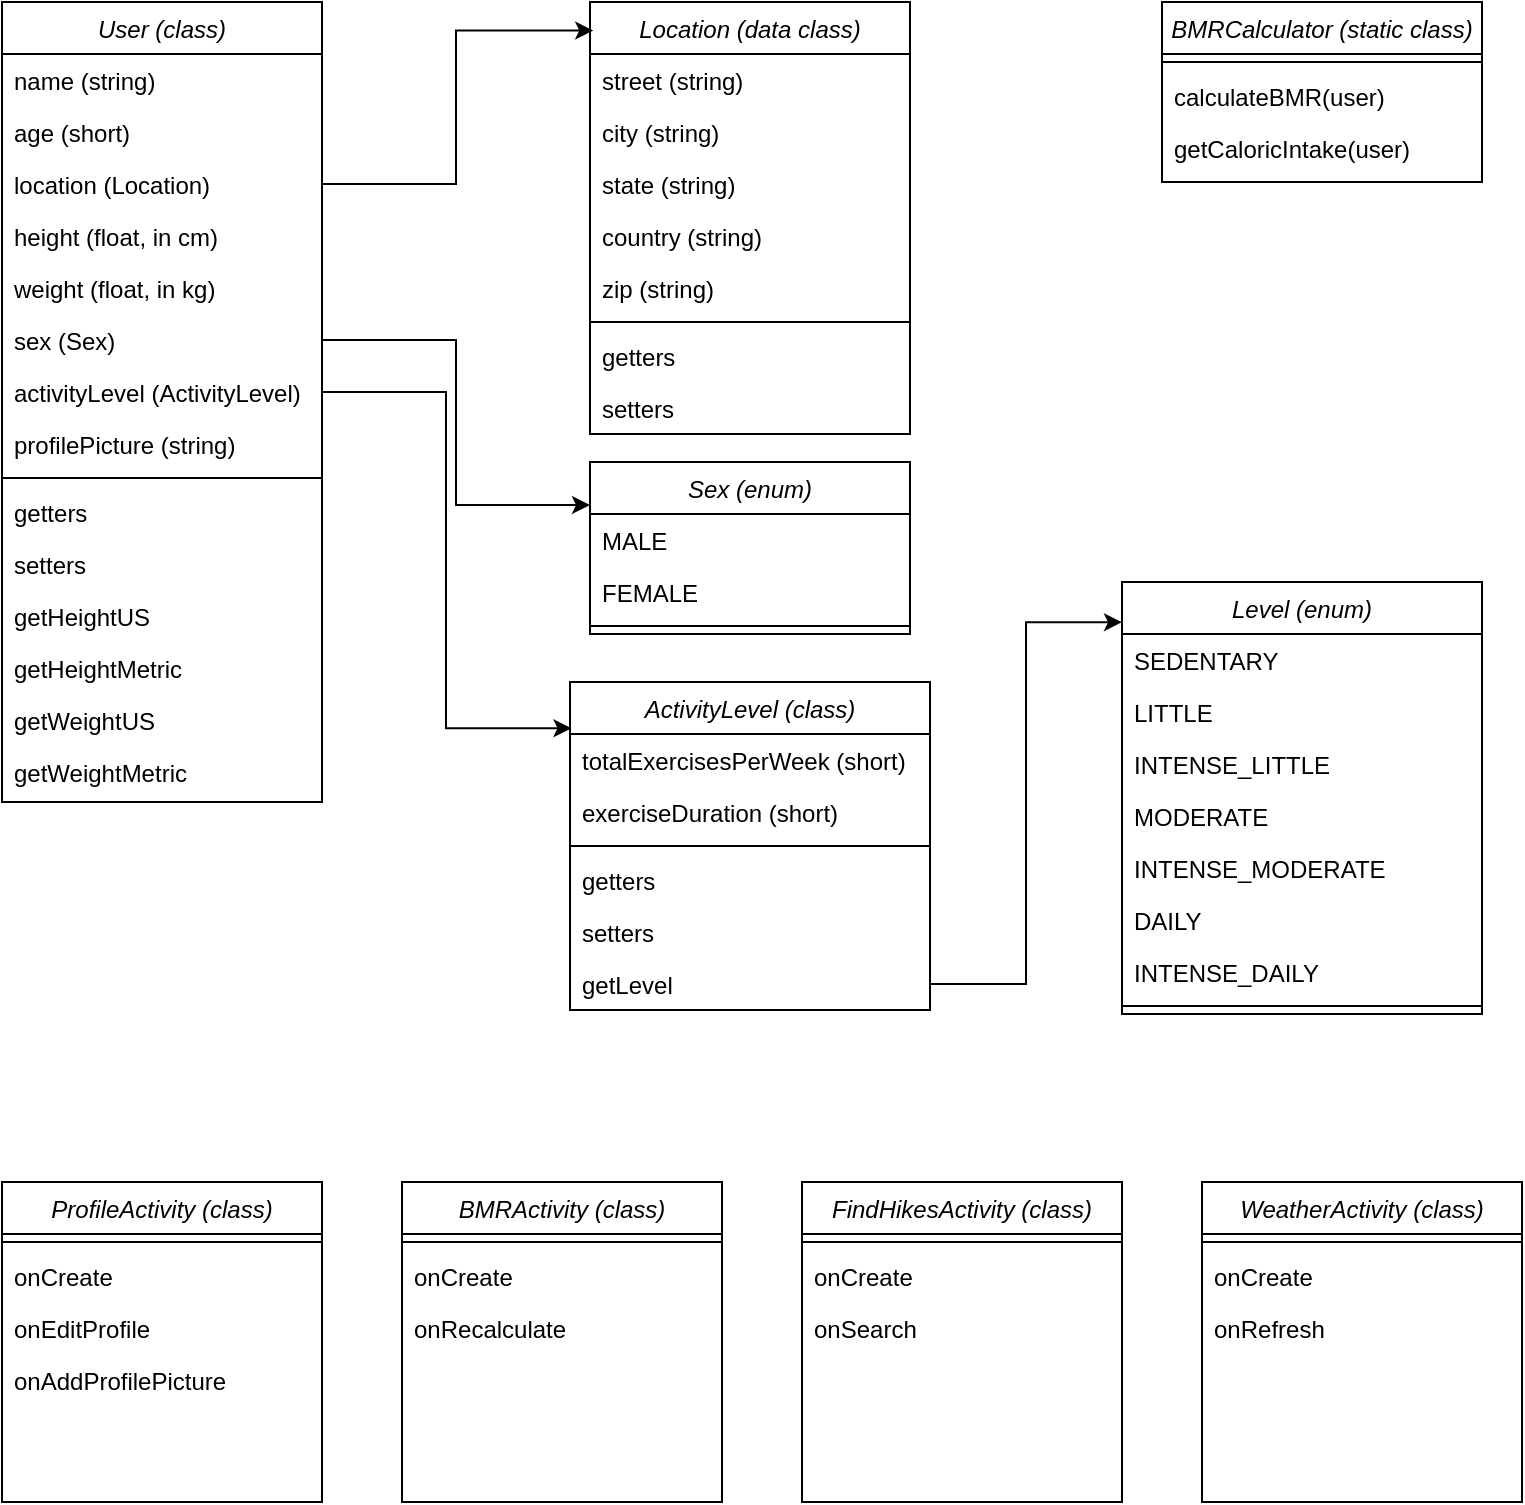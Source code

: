 <mxfile version="20.8.10" type="device"><diagram id="C5RBs43oDa-KdzZeNtuy" name="Page-1"><mxGraphModel dx="1036" dy="606" grid="1" gridSize="10" guides="1" tooltips="1" connect="1" arrows="1" fold="1" page="1" pageScale="1" pageWidth="827" pageHeight="1169" math="0" shadow="0"><root><mxCell id="WIyWlLk6GJQsqaUBKTNV-0"/><mxCell id="WIyWlLk6GJQsqaUBKTNV-1" parent="WIyWlLk6GJQsqaUBKTNV-0"/><mxCell id="-Car6sdh8GLNaql1QX-b-0" value="User (class)" style="swimlane;fontStyle=2;align=center;verticalAlign=top;childLayout=stackLayout;horizontal=1;startSize=26;horizontalStack=0;resizeParent=1;resizeLast=0;collapsible=1;marginBottom=0;rounded=0;shadow=0;strokeWidth=1;" parent="WIyWlLk6GJQsqaUBKTNV-1" vertex="1"><mxGeometry x="40" y="40" width="160" height="400" as="geometry"><mxRectangle x="220" y="120" width="160" height="26" as="alternateBounds"/></mxGeometry></mxCell><mxCell id="-Car6sdh8GLNaql1QX-b-1" value="name (string)" style="text;align=left;verticalAlign=top;spacingLeft=4;spacingRight=4;overflow=hidden;rotatable=0;points=[[0,0.5],[1,0.5]];portConstraint=eastwest;" parent="-Car6sdh8GLNaql1QX-b-0" vertex="1"><mxGeometry y="26" width="160" height="26" as="geometry"/></mxCell><mxCell id="-Car6sdh8GLNaql1QX-b-2" value="age (short)" style="text;align=left;verticalAlign=top;spacingLeft=4;spacingRight=4;overflow=hidden;rotatable=0;points=[[0,0.5],[1,0.5]];portConstraint=eastwest;rounded=0;shadow=0;html=0;" parent="-Car6sdh8GLNaql1QX-b-0" vertex="1"><mxGeometry y="52" width="160" height="26" as="geometry"/></mxCell><mxCell id="-Car6sdh8GLNaql1QX-b-3" value="location (Location)" style="text;align=left;verticalAlign=top;spacingLeft=4;spacingRight=4;overflow=hidden;rotatable=0;points=[[0,0.5],[1,0.5]];portConstraint=eastwest;rounded=0;shadow=0;html=0;" parent="-Car6sdh8GLNaql1QX-b-0" vertex="1"><mxGeometry y="78" width="160" height="26" as="geometry"/></mxCell><mxCell id="-Car6sdh8GLNaql1QX-b-6" value="height (float, in cm)" style="text;align=left;verticalAlign=top;spacingLeft=4;spacingRight=4;overflow=hidden;rotatable=0;points=[[0,0.5],[1,0.5]];portConstraint=eastwest;rounded=0;shadow=0;html=0;" parent="-Car6sdh8GLNaql1QX-b-0" vertex="1"><mxGeometry y="104" width="160" height="26" as="geometry"/></mxCell><mxCell id="-Car6sdh8GLNaql1QX-b-7" value="weight (float, in kg)" style="text;align=left;verticalAlign=top;spacingLeft=4;spacingRight=4;overflow=hidden;rotatable=0;points=[[0,0.5],[1,0.5]];portConstraint=eastwest;rounded=0;shadow=0;html=0;" parent="-Car6sdh8GLNaql1QX-b-0" vertex="1"><mxGeometry y="130" width="160" height="26" as="geometry"/></mxCell><mxCell id="-Car6sdh8GLNaql1QX-b-9" value="sex (Sex)" style="text;align=left;verticalAlign=top;spacingLeft=4;spacingRight=4;overflow=hidden;rotatable=0;points=[[0,0.5],[1,0.5]];portConstraint=eastwest;rounded=0;shadow=0;html=0;" parent="-Car6sdh8GLNaql1QX-b-0" vertex="1"><mxGeometry y="156" width="160" height="26" as="geometry"/></mxCell><mxCell id="-Car6sdh8GLNaql1QX-b-8" value="activityLevel (ActivityLevel)" style="text;align=left;verticalAlign=top;spacingLeft=4;spacingRight=4;overflow=hidden;rotatable=0;points=[[0,0.5],[1,0.5]];portConstraint=eastwest;rounded=0;shadow=0;html=0;" parent="-Car6sdh8GLNaql1QX-b-0" vertex="1"><mxGeometry y="182" width="160" height="26" as="geometry"/></mxCell><mxCell id="-Car6sdh8GLNaql1QX-b-10" value="profilePicture (string)" style="text;align=left;verticalAlign=top;spacingLeft=4;spacingRight=4;overflow=hidden;rotatable=0;points=[[0,0.5],[1,0.5]];portConstraint=eastwest;rounded=0;shadow=0;html=0;" parent="-Car6sdh8GLNaql1QX-b-0" vertex="1"><mxGeometry y="208" width="160" height="26" as="geometry"/></mxCell><mxCell id="-Car6sdh8GLNaql1QX-b-4" value="" style="line;html=1;strokeWidth=1;align=left;verticalAlign=middle;spacingTop=-1;spacingLeft=3;spacingRight=3;rotatable=0;labelPosition=right;points=[];portConstraint=eastwest;" parent="-Car6sdh8GLNaql1QX-b-0" vertex="1"><mxGeometry y="234" width="160" height="8" as="geometry"/></mxCell><mxCell id="-Car6sdh8GLNaql1QX-b-5" value="getters" style="text;align=left;verticalAlign=top;spacingLeft=4;spacingRight=4;overflow=hidden;rotatable=0;points=[[0,0.5],[1,0.5]];portConstraint=eastwest;" parent="-Car6sdh8GLNaql1QX-b-0" vertex="1"><mxGeometry y="242" width="160" height="26" as="geometry"/></mxCell><mxCell id="-Car6sdh8GLNaql1QX-b-11" value="setters" style="text;align=left;verticalAlign=top;spacingLeft=4;spacingRight=4;overflow=hidden;rotatable=0;points=[[0,0.5],[1,0.5]];portConstraint=eastwest;" parent="-Car6sdh8GLNaql1QX-b-0" vertex="1"><mxGeometry y="268" width="160" height="26" as="geometry"/></mxCell><mxCell id="-Car6sdh8GLNaql1QX-b-14" value="getHeightUS" style="text;align=left;verticalAlign=top;spacingLeft=4;spacingRight=4;overflow=hidden;rotatable=0;points=[[0,0.5],[1,0.5]];portConstraint=eastwest;" parent="-Car6sdh8GLNaql1QX-b-0" vertex="1"><mxGeometry y="294" width="160" height="26" as="geometry"/></mxCell><mxCell id="-Car6sdh8GLNaql1QX-b-39" value="getHeightMetric" style="text;align=left;verticalAlign=top;spacingLeft=4;spacingRight=4;overflow=hidden;rotatable=0;points=[[0,0.5],[1,0.5]];portConstraint=eastwest;" parent="-Car6sdh8GLNaql1QX-b-0" vertex="1"><mxGeometry y="320" width="160" height="26" as="geometry"/></mxCell><mxCell id="-Car6sdh8GLNaql1QX-b-40" value="getWeightUS" style="text;align=left;verticalAlign=top;spacingLeft=4;spacingRight=4;overflow=hidden;rotatable=0;points=[[0,0.5],[1,0.5]];portConstraint=eastwest;" parent="-Car6sdh8GLNaql1QX-b-0" vertex="1"><mxGeometry y="346" width="160" height="26" as="geometry"/></mxCell><mxCell id="-Car6sdh8GLNaql1QX-b-41" value="getWeightMetric" style="text;align=left;verticalAlign=top;spacingLeft=4;spacingRight=4;overflow=hidden;rotatable=0;points=[[0,0.5],[1,0.5]];portConstraint=eastwest;" parent="-Car6sdh8GLNaql1QX-b-0" vertex="1"><mxGeometry y="372" width="160" height="26" as="geometry"/></mxCell><mxCell id="-Car6sdh8GLNaql1QX-b-16" value="Sex (enum)" style="swimlane;fontStyle=2;align=center;verticalAlign=top;childLayout=stackLayout;horizontal=1;startSize=26;horizontalStack=0;resizeParent=1;resizeLast=0;collapsible=1;marginBottom=0;rounded=0;shadow=0;strokeWidth=1;" parent="WIyWlLk6GJQsqaUBKTNV-1" vertex="1"><mxGeometry x="334" y="270" width="160" height="86" as="geometry"><mxRectangle x="220" y="120" width="160" height="26" as="alternateBounds"/></mxGeometry></mxCell><mxCell id="-Car6sdh8GLNaql1QX-b-17" value="MALE" style="text;align=left;verticalAlign=top;spacingLeft=4;spacingRight=4;overflow=hidden;rotatable=0;points=[[0,0.5],[1,0.5]];portConstraint=eastwest;" parent="-Car6sdh8GLNaql1QX-b-16" vertex="1"><mxGeometry y="26" width="160" height="26" as="geometry"/></mxCell><mxCell id="-Car6sdh8GLNaql1QX-b-18" value="FEMALE" style="text;align=left;verticalAlign=top;spacingLeft=4;spacingRight=4;overflow=hidden;rotatable=0;points=[[0,0.5],[1,0.5]];portConstraint=eastwest;rounded=0;shadow=0;html=0;" parent="-Car6sdh8GLNaql1QX-b-16" vertex="1"><mxGeometry y="52" width="160" height="26" as="geometry"/></mxCell><mxCell id="-Car6sdh8GLNaql1QX-b-20" value="" style="line;html=1;strokeWidth=1;align=left;verticalAlign=middle;spacingTop=-1;spacingLeft=3;spacingRight=3;rotatable=0;labelPosition=right;points=[];portConstraint=eastwest;" parent="-Car6sdh8GLNaql1QX-b-16" vertex="1"><mxGeometry y="78" width="160" height="8" as="geometry"/></mxCell><mxCell id="-Car6sdh8GLNaql1QX-b-22" style="edgeStyle=orthogonalEdgeStyle;rounded=0;orthogonalLoop=1;jettySize=auto;html=1;exitX=1;exitY=0.5;exitDx=0;exitDy=0;entryX=0;entryY=0.25;entryDx=0;entryDy=0;" parent="WIyWlLk6GJQsqaUBKTNV-1" source="-Car6sdh8GLNaql1QX-b-9" target="-Car6sdh8GLNaql1QX-b-16" edge="1"><mxGeometry relative="1" as="geometry"/></mxCell><mxCell id="-Car6sdh8GLNaql1QX-b-23" value="Location (data class)" style="swimlane;fontStyle=2;align=center;verticalAlign=top;childLayout=stackLayout;horizontal=1;startSize=26;horizontalStack=0;resizeParent=1;resizeLast=0;collapsible=1;marginBottom=0;rounded=0;shadow=0;strokeWidth=1;" parent="WIyWlLk6GJQsqaUBKTNV-1" vertex="1"><mxGeometry x="334" y="40" width="160" height="216" as="geometry"><mxRectangle x="220" y="120" width="160" height="26" as="alternateBounds"/></mxGeometry></mxCell><mxCell id="-Car6sdh8GLNaql1QX-b-24" value="street (string)" style="text;align=left;verticalAlign=top;spacingLeft=4;spacingRight=4;overflow=hidden;rotatable=0;points=[[0,0.5],[1,0.5]];portConstraint=eastwest;" parent="-Car6sdh8GLNaql1QX-b-23" vertex="1"><mxGeometry y="26" width="160" height="26" as="geometry"/></mxCell><mxCell id="-Car6sdh8GLNaql1QX-b-25" value="city (string)" style="text;align=left;verticalAlign=top;spacingLeft=4;spacingRight=4;overflow=hidden;rotatable=0;points=[[0,0.5],[1,0.5]];portConstraint=eastwest;rounded=0;shadow=0;html=0;" parent="-Car6sdh8GLNaql1QX-b-23" vertex="1"><mxGeometry y="52" width="160" height="26" as="geometry"/></mxCell><mxCell id="-Car6sdh8GLNaql1QX-b-27" value="state (string)" style="text;align=left;verticalAlign=top;spacingLeft=4;spacingRight=4;overflow=hidden;rotatable=0;points=[[0,0.5],[1,0.5]];portConstraint=eastwest;rounded=0;shadow=0;html=0;" parent="-Car6sdh8GLNaql1QX-b-23" vertex="1"><mxGeometry y="78" width="160" height="26" as="geometry"/></mxCell><mxCell id="-Car6sdh8GLNaql1QX-b-28" value="country (string)" style="text;align=left;verticalAlign=top;spacingLeft=4;spacingRight=4;overflow=hidden;rotatable=0;points=[[0,0.5],[1,0.5]];portConstraint=eastwest;rounded=0;shadow=0;html=0;" parent="-Car6sdh8GLNaql1QX-b-23" vertex="1"><mxGeometry y="104" width="160" height="26" as="geometry"/></mxCell><mxCell id="-Car6sdh8GLNaql1QX-b-29" value="zip (string)" style="text;align=left;verticalAlign=top;spacingLeft=4;spacingRight=4;overflow=hidden;rotatable=0;points=[[0,0.5],[1,0.5]];portConstraint=eastwest;rounded=0;shadow=0;html=0;" parent="-Car6sdh8GLNaql1QX-b-23" vertex="1"><mxGeometry y="130" width="160" height="26" as="geometry"/></mxCell><mxCell id="-Car6sdh8GLNaql1QX-b-26" value="" style="line;html=1;strokeWidth=1;align=left;verticalAlign=middle;spacingTop=-1;spacingLeft=3;spacingRight=3;rotatable=0;labelPosition=right;points=[];portConstraint=eastwest;" parent="-Car6sdh8GLNaql1QX-b-23" vertex="1"><mxGeometry y="156" width="160" height="8" as="geometry"/></mxCell><mxCell id="-Car6sdh8GLNaql1QX-b-30" value="getters" style="text;align=left;verticalAlign=top;spacingLeft=4;spacingRight=4;overflow=hidden;rotatable=0;points=[[0,0.5],[1,0.5]];portConstraint=eastwest;rounded=0;shadow=0;html=0;" parent="-Car6sdh8GLNaql1QX-b-23" vertex="1"><mxGeometry y="164" width="160" height="26" as="geometry"/></mxCell><mxCell id="-Car6sdh8GLNaql1QX-b-31" value="setters" style="text;align=left;verticalAlign=top;spacingLeft=4;spacingRight=4;overflow=hidden;rotatable=0;points=[[0,0.5],[1,0.5]];portConstraint=eastwest;rounded=0;shadow=0;html=0;" parent="-Car6sdh8GLNaql1QX-b-23" vertex="1"><mxGeometry y="190" width="160" height="26" as="geometry"/></mxCell><mxCell id="-Car6sdh8GLNaql1QX-b-32" style="edgeStyle=orthogonalEdgeStyle;rounded=0;orthogonalLoop=1;jettySize=auto;html=1;exitX=1;exitY=0.5;exitDx=0;exitDy=0;entryX=0.01;entryY=0.066;entryDx=0;entryDy=0;entryPerimeter=0;" parent="WIyWlLk6GJQsqaUBKTNV-1" source="-Car6sdh8GLNaql1QX-b-3" target="-Car6sdh8GLNaql1QX-b-23" edge="1"><mxGeometry relative="1" as="geometry"/></mxCell><mxCell id="-Car6sdh8GLNaql1QX-b-33" value="BMRCalculator (static class)" style="swimlane;fontStyle=2;align=center;verticalAlign=top;childLayout=stackLayout;horizontal=1;startSize=26;horizontalStack=0;resizeParent=1;resizeLast=0;collapsible=1;marginBottom=0;rounded=0;shadow=0;strokeWidth=1;" parent="WIyWlLk6GJQsqaUBKTNV-1" vertex="1"><mxGeometry x="620" y="40" width="160" height="90" as="geometry"><mxRectangle x="220" y="120" width="160" height="26" as="alternateBounds"/></mxGeometry></mxCell><mxCell id="-Car6sdh8GLNaql1QX-b-37" value="" style="line;html=1;strokeWidth=1;align=left;verticalAlign=middle;spacingTop=-1;spacingLeft=3;spacingRight=3;rotatable=0;labelPosition=right;points=[];portConstraint=eastwest;" parent="-Car6sdh8GLNaql1QX-b-33" vertex="1"><mxGeometry y="26" width="160" height="8" as="geometry"/></mxCell><mxCell id="-Car6sdh8GLNaql1QX-b-38" value="calculateBMR(user)" style="text;align=left;verticalAlign=top;spacingLeft=4;spacingRight=4;overflow=hidden;rotatable=0;points=[[0,0.5],[1,0.5]];portConstraint=eastwest;" parent="-Car6sdh8GLNaql1QX-b-33" vertex="1"><mxGeometry y="34" width="160" height="26" as="geometry"/></mxCell><mxCell id="-Car6sdh8GLNaql1QX-b-42" value="getCaloricIntake(user)" style="text;align=left;verticalAlign=top;spacingLeft=4;spacingRight=4;overflow=hidden;rotatable=0;points=[[0,0.5],[1,0.5]];portConstraint=eastwest;" parent="-Car6sdh8GLNaql1QX-b-33" vertex="1"><mxGeometry y="60" width="160" height="26" as="geometry"/></mxCell><mxCell id="-Car6sdh8GLNaql1QX-b-43" value="ActivityLevel (class)" style="swimlane;fontStyle=2;align=center;verticalAlign=top;childLayout=stackLayout;horizontal=1;startSize=26;horizontalStack=0;resizeParent=1;resizeLast=0;collapsible=1;marginBottom=0;rounded=0;shadow=0;strokeWidth=1;" parent="WIyWlLk6GJQsqaUBKTNV-1" vertex="1"><mxGeometry x="324" y="380" width="180" height="164" as="geometry"><mxRectangle x="220" y="120" width="160" height="26" as="alternateBounds"/></mxGeometry></mxCell><mxCell id="-Car6sdh8GLNaql1QX-b-44" value="totalExercisesPerWeek (short)" style="text;align=left;verticalAlign=top;spacingLeft=4;spacingRight=4;overflow=hidden;rotatable=0;points=[[0,0.5],[1,0.5]];portConstraint=eastwest;" parent="-Car6sdh8GLNaql1QX-b-43" vertex="1"><mxGeometry y="26" width="180" height="26" as="geometry"/></mxCell><mxCell id="-Car6sdh8GLNaql1QX-b-50" value="exerciseDuration (short)" style="text;align=left;verticalAlign=top;spacingLeft=4;spacingRight=4;overflow=hidden;rotatable=0;points=[[0,0.5],[1,0.5]];portConstraint=eastwest;rounded=0;shadow=0;html=0;" parent="-Car6sdh8GLNaql1QX-b-43" vertex="1"><mxGeometry y="52" width="180" height="26" as="geometry"/></mxCell><mxCell id="-Car6sdh8GLNaql1QX-b-47" value="" style="line;html=1;strokeWidth=1;align=left;verticalAlign=middle;spacingTop=-1;spacingLeft=3;spacingRight=3;rotatable=0;labelPosition=right;points=[];portConstraint=eastwest;" parent="-Car6sdh8GLNaql1QX-b-43" vertex="1"><mxGeometry y="78" width="180" height="8" as="geometry"/></mxCell><mxCell id="-Car6sdh8GLNaql1QX-b-51" value="getters" style="text;align=left;verticalAlign=top;spacingLeft=4;spacingRight=4;overflow=hidden;rotatable=0;points=[[0,0.5],[1,0.5]];portConstraint=eastwest;rounded=0;shadow=0;html=0;" parent="-Car6sdh8GLNaql1QX-b-43" vertex="1"><mxGeometry y="86" width="180" height="26" as="geometry"/></mxCell><mxCell id="-Car6sdh8GLNaql1QX-b-52" value="setters" style="text;align=left;verticalAlign=top;spacingLeft=4;spacingRight=4;overflow=hidden;rotatable=0;points=[[0,0.5],[1,0.5]];portConstraint=eastwest;rounded=0;shadow=0;html=0;" parent="-Car6sdh8GLNaql1QX-b-43" vertex="1"><mxGeometry y="112" width="180" height="26" as="geometry"/></mxCell><mxCell id="ti4JxNZuM3j6aKJ5Z41s-14" value="getLevel" style="text;align=left;verticalAlign=top;spacingLeft=4;spacingRight=4;overflow=hidden;rotatable=0;points=[[0,0.5],[1,0.5]];portConstraint=eastwest;rounded=0;shadow=0;html=0;" vertex="1" parent="-Car6sdh8GLNaql1QX-b-43"><mxGeometry y="138" width="180" height="26" as="geometry"/></mxCell><mxCell id="-Car6sdh8GLNaql1QX-b-53" style="edgeStyle=orthogonalEdgeStyle;rounded=0;orthogonalLoop=1;jettySize=auto;html=1;exitX=1;exitY=0.5;exitDx=0;exitDy=0;entryX=0.004;entryY=0.141;entryDx=0;entryDy=0;entryPerimeter=0;" parent="WIyWlLk6GJQsqaUBKTNV-1" source="-Car6sdh8GLNaql1QX-b-8" target="-Car6sdh8GLNaql1QX-b-43" edge="1"><mxGeometry relative="1" as="geometry"/></mxCell><mxCell id="-Car6sdh8GLNaql1QX-b-54" value="ProfileActivity (class)" style="swimlane;fontStyle=2;align=center;verticalAlign=top;childLayout=stackLayout;horizontal=1;startSize=26;horizontalStack=0;resizeParent=1;resizeLast=0;collapsible=1;marginBottom=0;rounded=0;shadow=0;strokeWidth=1;" parent="WIyWlLk6GJQsqaUBKTNV-1" vertex="1"><mxGeometry x="40" y="630" width="160" height="160" as="geometry"><mxRectangle x="220" y="120" width="160" height="26" as="alternateBounds"/></mxGeometry></mxCell><mxCell id="-Car6sdh8GLNaql1QX-b-55" value="" style="line;html=1;strokeWidth=1;align=left;verticalAlign=middle;spacingTop=-1;spacingLeft=3;spacingRight=3;rotatable=0;labelPosition=right;points=[];portConstraint=eastwest;" parent="-Car6sdh8GLNaql1QX-b-54" vertex="1"><mxGeometry y="26" width="160" height="8" as="geometry"/></mxCell><mxCell id="-Car6sdh8GLNaql1QX-b-59" value="onCreate" style="text;align=left;verticalAlign=top;spacingLeft=4;spacingRight=4;overflow=hidden;rotatable=0;points=[[0,0.5],[1,0.5]];portConstraint=eastwest;rounded=0;shadow=0;html=0;" parent="-Car6sdh8GLNaql1QX-b-54" vertex="1"><mxGeometry y="34" width="160" height="26" as="geometry"/></mxCell><mxCell id="-Car6sdh8GLNaql1QX-b-61" value="onEditProfile" style="text;align=left;verticalAlign=top;spacingLeft=4;spacingRight=4;overflow=hidden;rotatable=0;points=[[0,0.5],[1,0.5]];portConstraint=eastwest;rounded=0;shadow=0;html=0;" parent="-Car6sdh8GLNaql1QX-b-54" vertex="1"><mxGeometry y="60" width="160" height="26" as="geometry"/></mxCell><mxCell id="-Car6sdh8GLNaql1QX-b-62" value="onAddProfilePicture" style="text;align=left;verticalAlign=top;spacingLeft=4;spacingRight=4;overflow=hidden;rotatable=0;points=[[0,0.5],[1,0.5]];portConstraint=eastwest;rounded=0;shadow=0;html=0;" parent="-Car6sdh8GLNaql1QX-b-54" vertex="1"><mxGeometry y="86" width="160" height="26" as="geometry"/></mxCell><mxCell id="-Car6sdh8GLNaql1QX-b-63" value="BMRActivity (class)" style="swimlane;fontStyle=2;align=center;verticalAlign=top;childLayout=stackLayout;horizontal=1;startSize=26;horizontalStack=0;resizeParent=1;resizeLast=0;collapsible=1;marginBottom=0;rounded=0;shadow=0;strokeWidth=1;" parent="WIyWlLk6GJQsqaUBKTNV-1" vertex="1"><mxGeometry x="240" y="630" width="160" height="160" as="geometry"><mxRectangle x="220" y="120" width="160" height="26" as="alternateBounds"/></mxGeometry></mxCell><mxCell id="-Car6sdh8GLNaql1QX-b-64" value="" style="line;html=1;strokeWidth=1;align=left;verticalAlign=middle;spacingTop=-1;spacingLeft=3;spacingRight=3;rotatable=0;labelPosition=right;points=[];portConstraint=eastwest;" parent="-Car6sdh8GLNaql1QX-b-63" vertex="1"><mxGeometry y="26" width="160" height="8" as="geometry"/></mxCell><mxCell id="-Car6sdh8GLNaql1QX-b-65" value="onCreate" style="text;align=left;verticalAlign=top;spacingLeft=4;spacingRight=4;overflow=hidden;rotatable=0;points=[[0,0.5],[1,0.5]];portConstraint=eastwest;rounded=0;shadow=0;html=0;" parent="-Car6sdh8GLNaql1QX-b-63" vertex="1"><mxGeometry y="34" width="160" height="26" as="geometry"/></mxCell><mxCell id="-Car6sdh8GLNaql1QX-b-67" value="onRecalculate" style="text;align=left;verticalAlign=top;spacingLeft=4;spacingRight=4;overflow=hidden;rotatable=0;points=[[0,0.5],[1,0.5]];portConstraint=eastwest;rounded=0;shadow=0;html=0;" parent="-Car6sdh8GLNaql1QX-b-63" vertex="1"><mxGeometry y="60" width="160" height="26" as="geometry"/></mxCell><mxCell id="-Car6sdh8GLNaql1QX-b-69" value="FindHikesActivity (class)" style="swimlane;fontStyle=2;align=center;verticalAlign=top;childLayout=stackLayout;horizontal=1;startSize=26;horizontalStack=0;resizeParent=1;resizeLast=0;collapsible=1;marginBottom=0;rounded=0;shadow=0;strokeWidth=1;" parent="WIyWlLk6GJQsqaUBKTNV-1" vertex="1"><mxGeometry x="440" y="630" width="160" height="160" as="geometry"><mxRectangle x="220" y="120" width="160" height="26" as="alternateBounds"/></mxGeometry></mxCell><mxCell id="-Car6sdh8GLNaql1QX-b-70" value="" style="line;html=1;strokeWidth=1;align=left;verticalAlign=middle;spacingTop=-1;spacingLeft=3;spacingRight=3;rotatable=0;labelPosition=right;points=[];portConstraint=eastwest;" parent="-Car6sdh8GLNaql1QX-b-69" vertex="1"><mxGeometry y="26" width="160" height="8" as="geometry"/></mxCell><mxCell id="-Car6sdh8GLNaql1QX-b-71" value="onCreate" style="text;align=left;verticalAlign=top;spacingLeft=4;spacingRight=4;overflow=hidden;rotatable=0;points=[[0,0.5],[1,0.5]];portConstraint=eastwest;rounded=0;shadow=0;html=0;" parent="-Car6sdh8GLNaql1QX-b-69" vertex="1"><mxGeometry y="34" width="160" height="26" as="geometry"/></mxCell><mxCell id="-Car6sdh8GLNaql1QX-b-73" value="onSearch" style="text;align=left;verticalAlign=top;spacingLeft=4;spacingRight=4;overflow=hidden;rotatable=0;points=[[0,0.5],[1,0.5]];portConstraint=eastwest;rounded=0;shadow=0;html=0;" parent="-Car6sdh8GLNaql1QX-b-69" vertex="1"><mxGeometry y="60" width="160" height="26" as="geometry"/></mxCell><mxCell id="-Car6sdh8GLNaql1QX-b-75" value="WeatherActivity (class)" style="swimlane;fontStyle=2;align=center;verticalAlign=top;childLayout=stackLayout;horizontal=1;startSize=26;horizontalStack=0;resizeParent=1;resizeLast=0;collapsible=1;marginBottom=0;rounded=0;shadow=0;strokeWidth=1;" parent="WIyWlLk6GJQsqaUBKTNV-1" vertex="1"><mxGeometry x="640" y="630" width="160" height="160" as="geometry"><mxRectangle x="220" y="120" width="160" height="26" as="alternateBounds"/></mxGeometry></mxCell><mxCell id="-Car6sdh8GLNaql1QX-b-76" value="" style="line;html=1;strokeWidth=1;align=left;verticalAlign=middle;spacingTop=-1;spacingLeft=3;spacingRight=3;rotatable=0;labelPosition=right;points=[];portConstraint=eastwest;" parent="-Car6sdh8GLNaql1QX-b-75" vertex="1"><mxGeometry y="26" width="160" height="8" as="geometry"/></mxCell><mxCell id="-Car6sdh8GLNaql1QX-b-77" value="onCreate" style="text;align=left;verticalAlign=top;spacingLeft=4;spacingRight=4;overflow=hidden;rotatable=0;points=[[0,0.5],[1,0.5]];portConstraint=eastwest;rounded=0;shadow=0;html=0;" parent="-Car6sdh8GLNaql1QX-b-75" vertex="1"><mxGeometry y="34" width="160" height="26" as="geometry"/></mxCell><mxCell id="-Car6sdh8GLNaql1QX-b-78" value="onRefresh" style="text;align=left;verticalAlign=top;spacingLeft=4;spacingRight=4;overflow=hidden;rotatable=0;points=[[0,0.5],[1,0.5]];portConstraint=eastwest;rounded=0;shadow=0;html=0;" parent="-Car6sdh8GLNaql1QX-b-75" vertex="1"><mxGeometry y="60" width="160" height="26" as="geometry"/></mxCell><mxCell id="ti4JxNZuM3j6aKJ5Z41s-5" value="Level (enum)" style="swimlane;fontStyle=2;align=center;verticalAlign=top;childLayout=stackLayout;horizontal=1;startSize=26;horizontalStack=0;resizeParent=1;resizeLast=0;collapsible=1;marginBottom=0;rounded=0;shadow=0;strokeWidth=1;" vertex="1" parent="WIyWlLk6GJQsqaUBKTNV-1"><mxGeometry x="600" y="330" width="180" height="216" as="geometry"><mxRectangle x="220" y="120" width="160" height="26" as="alternateBounds"/></mxGeometry></mxCell><mxCell id="ti4JxNZuM3j6aKJ5Z41s-6" value="SEDENTARY" style="text;align=left;verticalAlign=top;spacingLeft=4;spacingRight=4;overflow=hidden;rotatable=0;points=[[0,0.5],[1,0.5]];portConstraint=eastwest;" vertex="1" parent="ti4JxNZuM3j6aKJ5Z41s-5"><mxGeometry y="26" width="180" height="26" as="geometry"/></mxCell><mxCell id="ti4JxNZuM3j6aKJ5Z41s-7" value="LITTLE" style="text;align=left;verticalAlign=top;spacingLeft=4;spacingRight=4;overflow=hidden;rotatable=0;points=[[0,0.5],[1,0.5]];portConstraint=eastwest;" vertex="1" parent="ti4JxNZuM3j6aKJ5Z41s-5"><mxGeometry y="52" width="180" height="26" as="geometry"/></mxCell><mxCell id="ti4JxNZuM3j6aKJ5Z41s-8" value="INTENSE_LITTLE" style="text;align=left;verticalAlign=top;spacingLeft=4;spacingRight=4;overflow=hidden;rotatable=0;points=[[0,0.5],[1,0.5]];portConstraint=eastwest;" vertex="1" parent="ti4JxNZuM3j6aKJ5Z41s-5"><mxGeometry y="78" width="180" height="26" as="geometry"/></mxCell><mxCell id="ti4JxNZuM3j6aKJ5Z41s-9" value="MODERATE" style="text;align=left;verticalAlign=top;spacingLeft=4;spacingRight=4;overflow=hidden;rotatable=0;points=[[0,0.5],[1,0.5]];portConstraint=eastwest;" vertex="1" parent="ti4JxNZuM3j6aKJ5Z41s-5"><mxGeometry y="104" width="180" height="26" as="geometry"/></mxCell><mxCell id="ti4JxNZuM3j6aKJ5Z41s-10" value="INTENSE_MODERATE" style="text;align=left;verticalAlign=top;spacingLeft=4;spacingRight=4;overflow=hidden;rotatable=0;points=[[0,0.5],[1,0.5]];portConstraint=eastwest;" vertex="1" parent="ti4JxNZuM3j6aKJ5Z41s-5"><mxGeometry y="130" width="180" height="26" as="geometry"/></mxCell><mxCell id="ti4JxNZuM3j6aKJ5Z41s-11" value="DAILY" style="text;align=left;verticalAlign=top;spacingLeft=4;spacingRight=4;overflow=hidden;rotatable=0;points=[[0,0.5],[1,0.5]];portConstraint=eastwest;rounded=0;shadow=0;html=0;" vertex="1" parent="ti4JxNZuM3j6aKJ5Z41s-5"><mxGeometry y="156" width="180" height="26" as="geometry"/></mxCell><mxCell id="ti4JxNZuM3j6aKJ5Z41s-12" value="INTENSE_DAILY" style="text;align=left;verticalAlign=top;spacingLeft=4;spacingRight=4;overflow=hidden;rotatable=0;points=[[0,0.5],[1,0.5]];portConstraint=eastwest;rounded=0;shadow=0;html=0;" vertex="1" parent="ti4JxNZuM3j6aKJ5Z41s-5"><mxGeometry y="182" width="180" height="26" as="geometry"/></mxCell><mxCell id="ti4JxNZuM3j6aKJ5Z41s-13" value="" style="line;html=1;strokeWidth=1;align=left;verticalAlign=middle;spacingTop=-1;spacingLeft=3;spacingRight=3;rotatable=0;labelPosition=right;points=[];portConstraint=eastwest;" vertex="1" parent="ti4JxNZuM3j6aKJ5Z41s-5"><mxGeometry y="208" width="180" height="8" as="geometry"/></mxCell><mxCell id="ti4JxNZuM3j6aKJ5Z41s-17" style="edgeStyle=orthogonalEdgeStyle;rounded=0;orthogonalLoop=1;jettySize=auto;html=1;exitX=1;exitY=0.5;exitDx=0;exitDy=0;entryX=0;entryY=0.093;entryDx=0;entryDy=0;entryPerimeter=0;" edge="1" parent="WIyWlLk6GJQsqaUBKTNV-1" source="ti4JxNZuM3j6aKJ5Z41s-14" target="ti4JxNZuM3j6aKJ5Z41s-5"><mxGeometry relative="1" as="geometry"/></mxCell></root></mxGraphModel></diagram></mxfile>